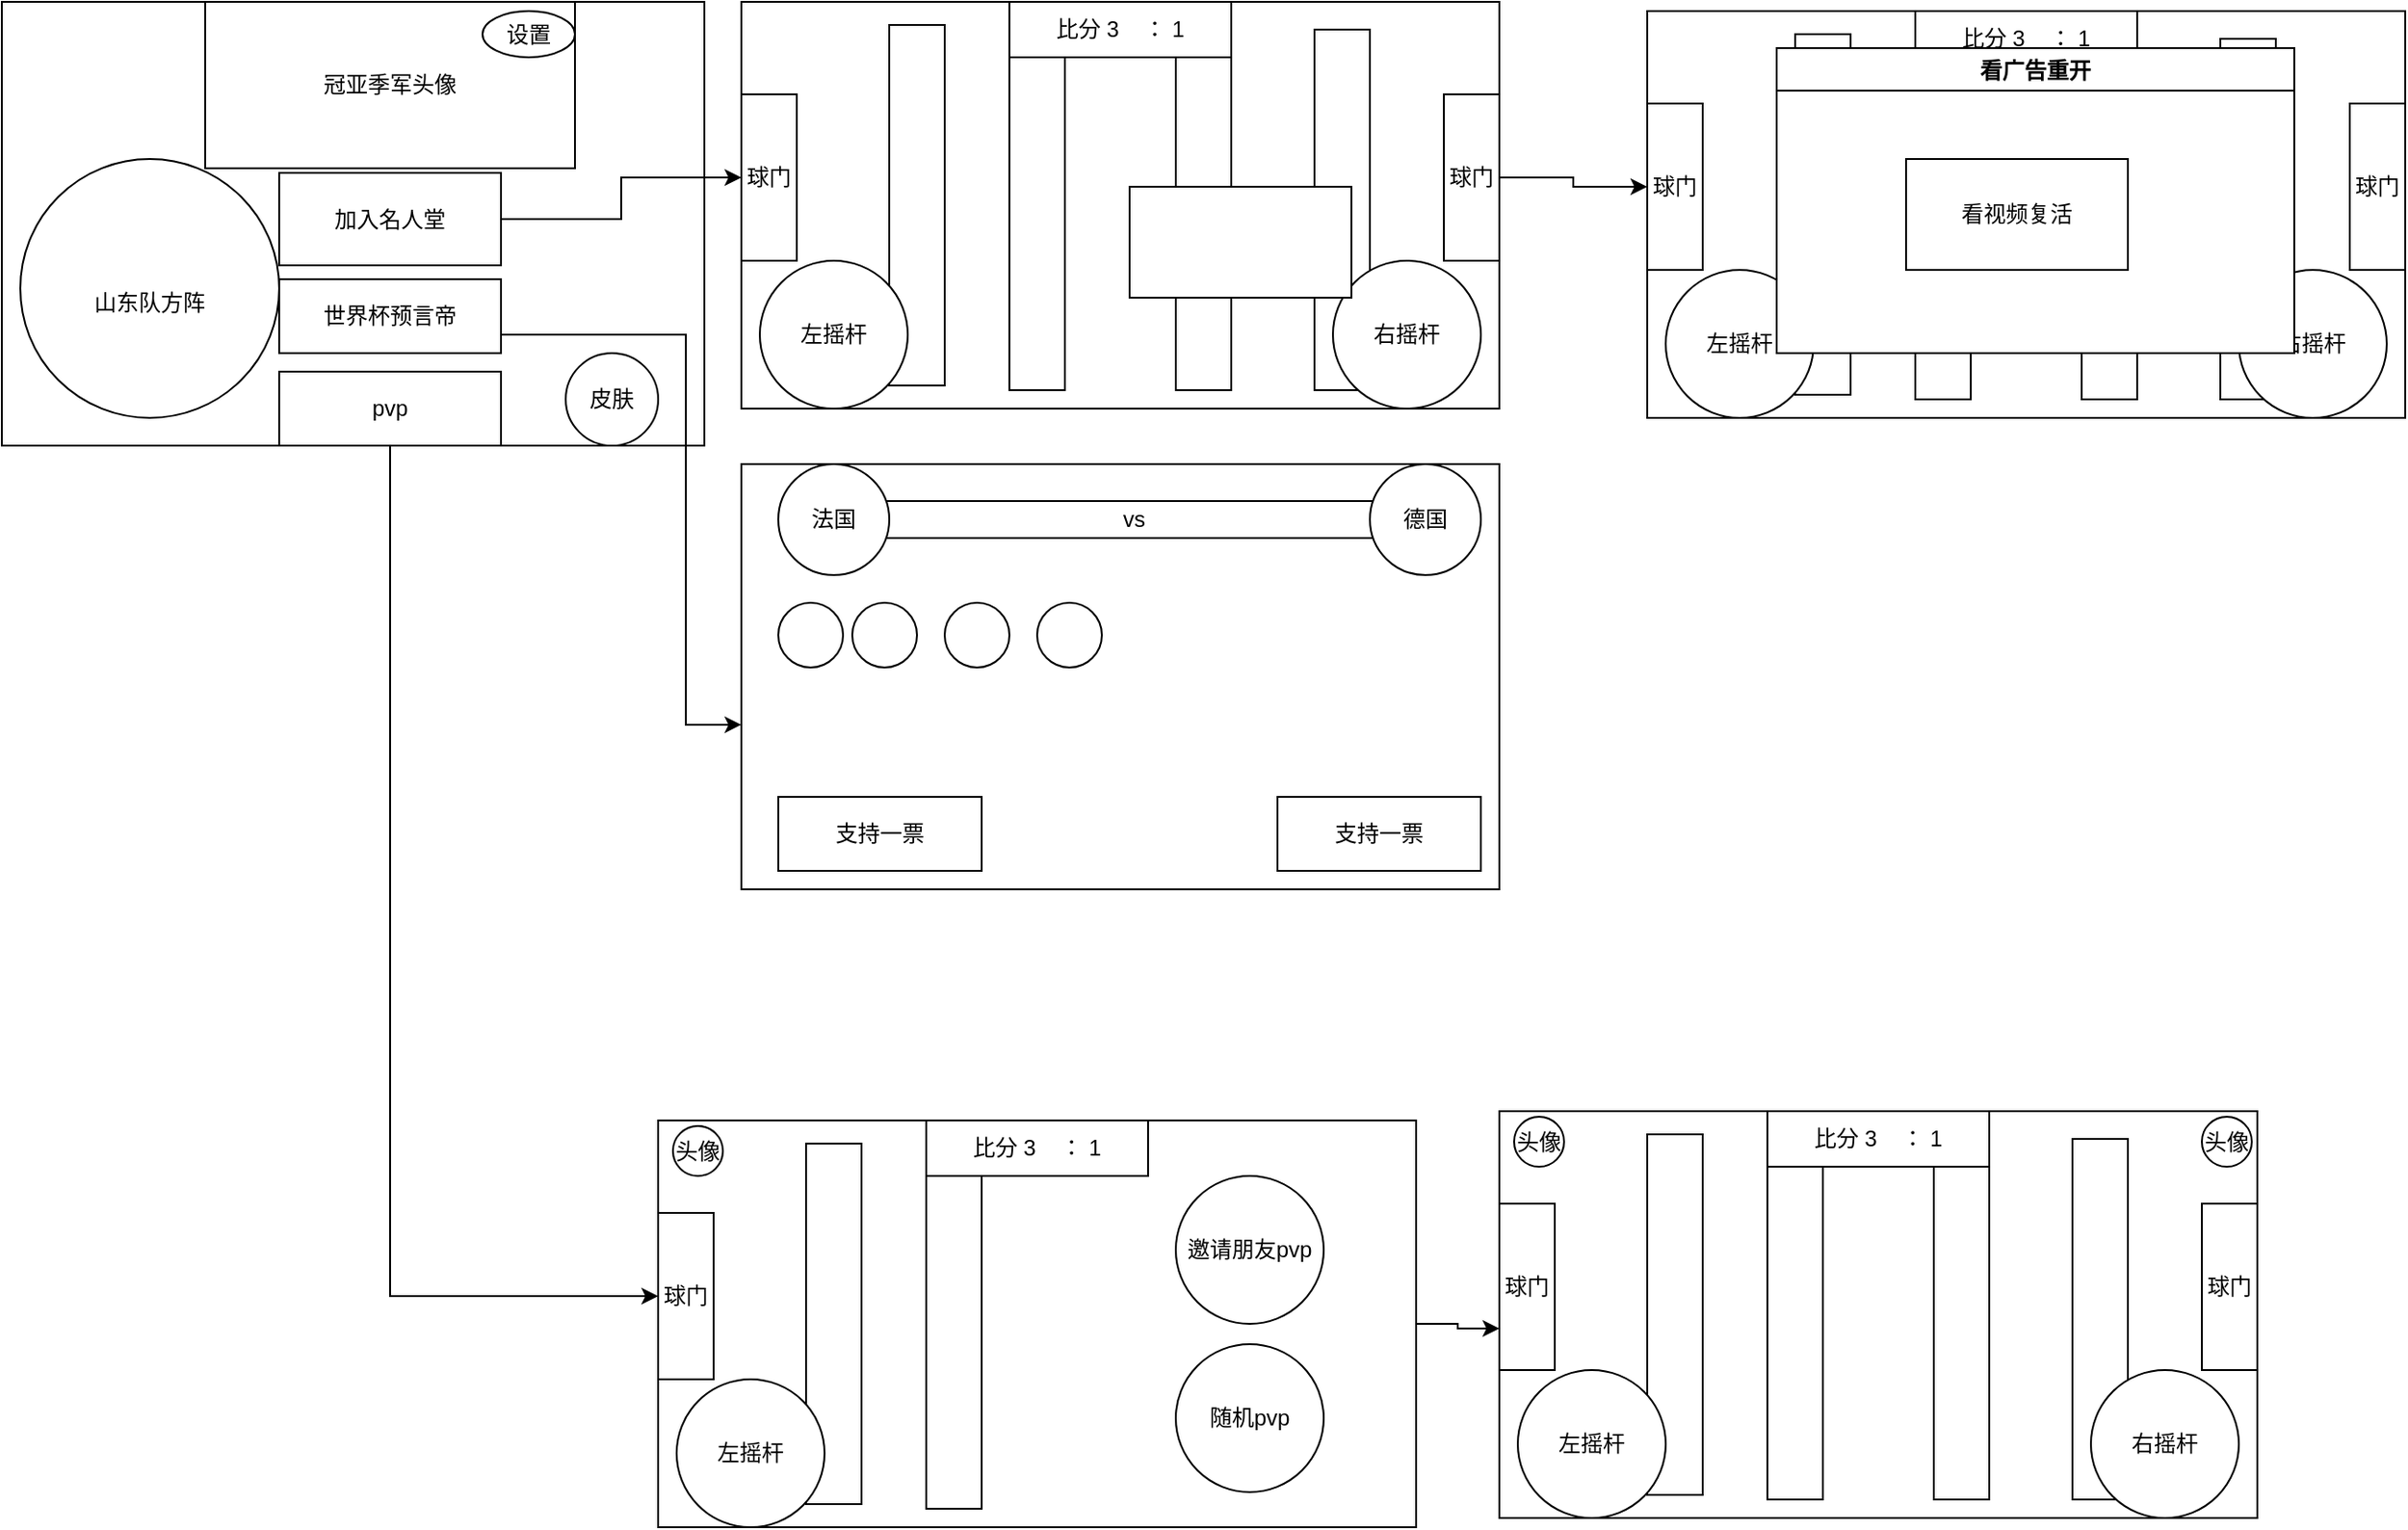 <mxfile version="16.5.3" type="github">
  <diagram id="eghM6rk3tN9IDZ9GqWnW" name="Page-1">
    <mxGraphModel dx="2249" dy="706" grid="1" gridSize="10" guides="1" tooltips="1" connect="1" arrows="1" fold="1" page="1" pageScale="1" pageWidth="827" pageHeight="1169" math="0" shadow="0">
      <root>
        <mxCell id="0" />
        <mxCell id="1" parent="0" />
        <mxCell id="U_4kd8qJBXth_c7u4eLx-2" value="" style="rounded=0;whiteSpace=wrap;html=1;" vertex="1" parent="1">
          <mxGeometry x="370" y="110" width="410" height="220" as="geometry" />
        </mxCell>
        <mxCell id="U_4kd8qJBXth_c7u4eLx-23" value="" style="rounded=0;whiteSpace=wrap;html=1;shadow=0;" vertex="1" parent="1">
          <mxGeometry x="605" y="125" width="30" height="195" as="geometry" />
        </mxCell>
        <mxCell id="U_4kd8qJBXth_c7u4eLx-24" value="" style="rounded=0;whiteSpace=wrap;html=1;shadow=0;" vertex="1" parent="1">
          <mxGeometry x="680" y="125" width="30" height="195" as="geometry" />
        </mxCell>
        <mxCell id="U_4kd8qJBXth_c7u4eLx-19" value="" style="rounded=0;whiteSpace=wrap;html=1;shadow=0;" vertex="1" parent="1">
          <mxGeometry x="450" y="122.5" width="30" height="195" as="geometry" />
        </mxCell>
        <mxCell id="U_4kd8qJBXth_c7u4eLx-21" value="" style="rounded=0;whiteSpace=wrap;html=1;shadow=0;" vertex="1" parent="1">
          <mxGeometry x="515" y="125" width="30" height="195" as="geometry" />
        </mxCell>
        <mxCell id="U_4kd8qJBXth_c7u4eLx-4" value="" style="rounded=0;whiteSpace=wrap;html=1;" vertex="1" parent="1">
          <mxGeometry x="-30" y="110" width="380" height="240" as="geometry" />
        </mxCell>
        <mxCell id="U_4kd8qJBXth_c7u4eLx-9" value="&lt;br&gt;山东队方阵" style="ellipse;whiteSpace=wrap;html=1;aspect=fixed;shadow=0;" vertex="1" parent="1">
          <mxGeometry x="-20" y="195" width="140" height="140" as="geometry" />
        </mxCell>
        <mxCell id="U_4kd8qJBXth_c7u4eLx-26" style="edgeStyle=orthogonalEdgeStyle;rounded=0;orthogonalLoop=1;jettySize=auto;html=1;exitX=1;exitY=0.5;exitDx=0;exitDy=0;entryX=0;entryY=0.5;entryDx=0;entryDy=0;" edge="1" parent="1" source="U_4kd8qJBXth_c7u4eLx-5" target="U_4kd8qJBXth_c7u4eLx-17">
          <mxGeometry relative="1" as="geometry" />
        </mxCell>
        <mxCell id="U_4kd8qJBXth_c7u4eLx-5" value="加入名人堂" style="rounded=0;whiteSpace=wrap;html=1;" vertex="1" parent="1">
          <mxGeometry x="120" y="202.5" width="120" height="50" as="geometry" />
        </mxCell>
        <mxCell id="U_4kd8qJBXth_c7u4eLx-73" style="edgeStyle=orthogonalEdgeStyle;rounded=0;orthogonalLoop=1;jettySize=auto;html=1;exitX=1;exitY=0.5;exitDx=0;exitDy=0;entryX=0;entryY=0.613;entryDx=0;entryDy=0;entryPerimeter=0;" edge="1" parent="1" source="U_4kd8qJBXth_c7u4eLx-6" target="U_4kd8qJBXth_c7u4eLx-43">
          <mxGeometry relative="1" as="geometry">
            <Array as="points">
              <mxPoint x="340" y="290" />
              <mxPoint x="340" y="501" />
            </Array>
          </mxGeometry>
        </mxCell>
        <mxCell id="U_4kd8qJBXth_c7u4eLx-6" value="世界杯预言帝" style="rounded=0;whiteSpace=wrap;html=1;" vertex="1" parent="1">
          <mxGeometry x="120" y="260" width="120" height="40" as="geometry" />
        </mxCell>
        <mxCell id="U_4kd8qJBXth_c7u4eLx-8" value="冠亚季军头像" style="rounded=0;whiteSpace=wrap;html=1;" vertex="1" parent="1">
          <mxGeometry x="80" y="110" width="200" height="90" as="geometry" />
        </mxCell>
        <mxCell id="U_4kd8qJBXth_c7u4eLx-10" value="左摇杆" style="ellipse;whiteSpace=wrap;html=1;aspect=fixed;shadow=0;" vertex="1" parent="1">
          <mxGeometry x="380" y="250" width="80" height="80" as="geometry" />
        </mxCell>
        <mxCell id="U_4kd8qJBXth_c7u4eLx-11" value="右摇杆" style="ellipse;whiteSpace=wrap;html=1;aspect=fixed;shadow=0;" vertex="1" parent="1">
          <mxGeometry x="690" y="250" width="80" height="80" as="geometry" />
        </mxCell>
        <mxCell id="U_4kd8qJBXth_c7u4eLx-12" value="比分 3&amp;nbsp; &amp;nbsp; ： 1" style="rounded=0;whiteSpace=wrap;html=1;shadow=0;" vertex="1" parent="1">
          <mxGeometry x="515" y="110" width="120" height="30" as="geometry" />
        </mxCell>
        <mxCell id="U_4kd8qJBXth_c7u4eLx-13" value="设置" style="ellipse;whiteSpace=wrap;html=1;shadow=0;" vertex="1" parent="1">
          <mxGeometry x="230" y="115" width="50" height="25" as="geometry" />
        </mxCell>
        <mxCell id="U_4kd8qJBXth_c7u4eLx-87" style="edgeStyle=orthogonalEdgeStyle;rounded=0;orthogonalLoop=1;jettySize=auto;html=1;exitX=0.5;exitY=1;exitDx=0;exitDy=0;entryX=0;entryY=0.5;entryDx=0;entryDy=0;" edge="1" parent="1" source="U_4kd8qJBXth_c7u4eLx-14" target="U_4kd8qJBXth_c7u4eLx-82">
          <mxGeometry relative="1" as="geometry" />
        </mxCell>
        <mxCell id="U_4kd8qJBXth_c7u4eLx-14" value="pvp" style="rounded=0;whiteSpace=wrap;html=1;shadow=0;" vertex="1" parent="1">
          <mxGeometry x="120" y="310" width="120" height="40" as="geometry" />
        </mxCell>
        <mxCell id="U_4kd8qJBXth_c7u4eLx-17" value="球门" style="rounded=0;whiteSpace=wrap;html=1;shadow=0;" vertex="1" parent="1">
          <mxGeometry x="370" y="160" width="30" height="90" as="geometry" />
        </mxCell>
        <mxCell id="U_4kd8qJBXth_c7u4eLx-40" style="edgeStyle=orthogonalEdgeStyle;rounded=0;orthogonalLoop=1;jettySize=auto;html=1;exitX=1;exitY=0.5;exitDx=0;exitDy=0;" edge="1" parent="1" source="U_4kd8qJBXth_c7u4eLx-18" target="U_4kd8qJBXth_c7u4eLx-35">
          <mxGeometry relative="1" as="geometry" />
        </mxCell>
        <mxCell id="U_4kd8qJBXth_c7u4eLx-18" value="球门" style="rounded=0;whiteSpace=wrap;html=1;shadow=0;" vertex="1" parent="1">
          <mxGeometry x="750" y="160" width="30" height="90" as="geometry" />
        </mxCell>
        <mxCell id="U_4kd8qJBXth_c7u4eLx-27" value="" style="rounded=0;whiteSpace=wrap;html=1;" vertex="1" parent="1">
          <mxGeometry x="860" y="115" width="410" height="220" as="geometry" />
        </mxCell>
        <mxCell id="U_4kd8qJBXth_c7u4eLx-28" value="" style="rounded=0;whiteSpace=wrap;html=1;shadow=0;" vertex="1" parent="1">
          <mxGeometry x="1095" y="130" width="30" height="195" as="geometry" />
        </mxCell>
        <mxCell id="U_4kd8qJBXth_c7u4eLx-29" value="" style="rounded=0;whiteSpace=wrap;html=1;shadow=0;" vertex="1" parent="1">
          <mxGeometry x="1170" y="130" width="30" height="195" as="geometry" />
        </mxCell>
        <mxCell id="U_4kd8qJBXth_c7u4eLx-30" value="" style="rounded=0;whiteSpace=wrap;html=1;shadow=0;" vertex="1" parent="1">
          <mxGeometry x="940" y="127.5" width="30" height="195" as="geometry" />
        </mxCell>
        <mxCell id="U_4kd8qJBXth_c7u4eLx-31" value="" style="rounded=0;whiteSpace=wrap;html=1;shadow=0;" vertex="1" parent="1">
          <mxGeometry x="1005" y="130" width="30" height="195" as="geometry" />
        </mxCell>
        <mxCell id="U_4kd8qJBXth_c7u4eLx-32" value="左摇杆" style="ellipse;whiteSpace=wrap;html=1;aspect=fixed;shadow=0;" vertex="1" parent="1">
          <mxGeometry x="870" y="255" width="80" height="80" as="geometry" />
        </mxCell>
        <mxCell id="U_4kd8qJBXth_c7u4eLx-33" value="右摇杆" style="ellipse;whiteSpace=wrap;html=1;aspect=fixed;shadow=0;" vertex="1" parent="1">
          <mxGeometry x="1180" y="255" width="80" height="80" as="geometry" />
        </mxCell>
        <mxCell id="U_4kd8qJBXth_c7u4eLx-34" value="比分 3&amp;nbsp; &amp;nbsp; ： 1" style="rounded=0;whiteSpace=wrap;html=1;shadow=0;" vertex="1" parent="1">
          <mxGeometry x="1005" y="115" width="120" height="30" as="geometry" />
        </mxCell>
        <mxCell id="U_4kd8qJBXth_c7u4eLx-35" value="球门" style="rounded=0;whiteSpace=wrap;html=1;shadow=0;" vertex="1" parent="1">
          <mxGeometry x="860" y="165" width="30" height="90" as="geometry" />
        </mxCell>
        <mxCell id="U_4kd8qJBXth_c7u4eLx-36" value="球门" style="rounded=0;whiteSpace=wrap;html=1;shadow=0;" vertex="1" parent="1">
          <mxGeometry x="1240" y="165" width="30" height="90" as="geometry" />
        </mxCell>
        <mxCell id="U_4kd8qJBXth_c7u4eLx-37" value="看广告重开" style="swimlane;shadow=0;gradientColor=#ffffff;swimlaneFillColor=default;" vertex="1" parent="1">
          <mxGeometry x="930" y="135" width="280" height="165" as="geometry" />
        </mxCell>
        <mxCell id="U_4kd8qJBXth_c7u4eLx-39" value="看视频复活" style="rounded=0;whiteSpace=wrap;html=1;shadow=0;gradientColor=#ffffff;" vertex="1" parent="U_4kd8qJBXth_c7u4eLx-37">
          <mxGeometry x="70" y="60" width="120" height="60" as="geometry" />
        </mxCell>
        <mxCell id="U_4kd8qJBXth_c7u4eLx-38" value="" style="rounded=0;whiteSpace=wrap;html=1;shadow=0;gradientColor=#ffffff;" vertex="1" parent="1">
          <mxGeometry x="580" y="210" width="120" height="60" as="geometry" />
        </mxCell>
        <mxCell id="U_4kd8qJBXth_c7u4eLx-43" value="" style="rounded=0;whiteSpace=wrap;html=1;shadow=0;gradientColor=#ffffff;" vertex="1" parent="1">
          <mxGeometry x="370" y="360" width="410" height="230" as="geometry" />
        </mxCell>
        <mxCell id="U_4kd8qJBXth_c7u4eLx-44" value="vs" style="rounded=0;whiteSpace=wrap;html=1;shadow=0;gradientColor=#ffffff;" vertex="1" parent="1">
          <mxGeometry x="405" y="380" width="355" height="20" as="geometry" />
        </mxCell>
        <mxCell id="U_4kd8qJBXth_c7u4eLx-46" value="法国" style="ellipse;whiteSpace=wrap;html=1;aspect=fixed;shadow=0;gradientColor=#ffffff;" vertex="1" parent="1">
          <mxGeometry x="390" y="360" width="60" height="60" as="geometry" />
        </mxCell>
        <mxCell id="U_4kd8qJBXth_c7u4eLx-47" value="德国" style="ellipse;whiteSpace=wrap;html=1;aspect=fixed;shadow=0;gradientColor=#ffffff;" vertex="1" parent="1">
          <mxGeometry x="710" y="360" width="60" height="60" as="geometry" />
        </mxCell>
        <mxCell id="U_4kd8qJBXth_c7u4eLx-48" value="" style="ellipse;whiteSpace=wrap;html=1;aspect=fixed;shadow=0;gradientColor=#ffffff;" vertex="1" parent="1">
          <mxGeometry x="390" y="435" width="35" height="35" as="geometry" />
        </mxCell>
        <mxCell id="U_4kd8qJBXth_c7u4eLx-49" value="" style="ellipse;whiteSpace=wrap;html=1;aspect=fixed;shadow=0;gradientColor=#ffffff;" vertex="1" parent="1">
          <mxGeometry x="430" y="435" width="35" height="35" as="geometry" />
        </mxCell>
        <mxCell id="U_4kd8qJBXth_c7u4eLx-50" value="" style="ellipse;whiteSpace=wrap;html=1;aspect=fixed;shadow=0;gradientColor=#ffffff;" vertex="1" parent="1">
          <mxGeometry x="480" y="435" width="35" height="35" as="geometry" />
        </mxCell>
        <mxCell id="U_4kd8qJBXth_c7u4eLx-51" value="" style="ellipse;whiteSpace=wrap;html=1;aspect=fixed;shadow=0;gradientColor=#ffffff;" vertex="1" parent="1">
          <mxGeometry x="530" y="435" width="35" height="35" as="geometry" />
        </mxCell>
        <mxCell id="U_4kd8qJBXth_c7u4eLx-54" value="支持一票" style="rounded=0;whiteSpace=wrap;html=1;shadow=0;gradientColor=#ffffff;" vertex="1" parent="1">
          <mxGeometry x="390" y="540" width="110" height="40" as="geometry" />
        </mxCell>
        <mxCell id="U_4kd8qJBXth_c7u4eLx-55" value="支持一票" style="rounded=0;whiteSpace=wrap;html=1;shadow=0;gradientColor=#ffffff;" vertex="1" parent="1">
          <mxGeometry x="660" y="540" width="110" height="40" as="geometry" />
        </mxCell>
        <mxCell id="U_4kd8qJBXth_c7u4eLx-58" value="" style="rounded=0;whiteSpace=wrap;html=1;" vertex="1" parent="1">
          <mxGeometry x="780" y="710" width="410" height="220" as="geometry" />
        </mxCell>
        <mxCell id="U_4kd8qJBXth_c7u4eLx-59" value="" style="rounded=0;whiteSpace=wrap;html=1;shadow=0;" vertex="1" parent="1">
          <mxGeometry x="1015" y="730" width="30" height="190" as="geometry" />
        </mxCell>
        <mxCell id="U_4kd8qJBXth_c7u4eLx-60" value="" style="rounded=0;whiteSpace=wrap;html=1;shadow=0;" vertex="1" parent="1">
          <mxGeometry x="1090" y="725" width="30" height="195" as="geometry" />
        </mxCell>
        <mxCell id="U_4kd8qJBXth_c7u4eLx-61" value="" style="rounded=0;whiteSpace=wrap;html=1;shadow=0;" vertex="1" parent="1">
          <mxGeometry x="860" y="722.5" width="30" height="195" as="geometry" />
        </mxCell>
        <mxCell id="U_4kd8qJBXth_c7u4eLx-62" value="" style="rounded=0;whiteSpace=wrap;html=1;shadow=0;" vertex="1" parent="1">
          <mxGeometry x="925" y="725" width="30" height="195" as="geometry" />
        </mxCell>
        <mxCell id="U_4kd8qJBXth_c7u4eLx-63" value="左摇杆" style="ellipse;whiteSpace=wrap;html=1;aspect=fixed;shadow=0;" vertex="1" parent="1">
          <mxGeometry x="790" y="850" width="80" height="80" as="geometry" />
        </mxCell>
        <mxCell id="U_4kd8qJBXth_c7u4eLx-64" value="右摇杆" style="ellipse;whiteSpace=wrap;html=1;aspect=fixed;shadow=0;" vertex="1" parent="1">
          <mxGeometry x="1100" y="850" width="80" height="80" as="geometry" />
        </mxCell>
        <mxCell id="U_4kd8qJBXth_c7u4eLx-65" value="比分 3&amp;nbsp; &amp;nbsp; ： 1" style="rounded=0;whiteSpace=wrap;html=1;shadow=0;" vertex="1" parent="1">
          <mxGeometry x="925" y="710" width="120" height="30" as="geometry" />
        </mxCell>
        <mxCell id="U_4kd8qJBXth_c7u4eLx-66" value="球门" style="rounded=0;whiteSpace=wrap;html=1;shadow=0;" vertex="1" parent="1">
          <mxGeometry x="780" y="760" width="30" height="90" as="geometry" />
        </mxCell>
        <mxCell id="U_4kd8qJBXth_c7u4eLx-67" value="球门" style="rounded=0;whiteSpace=wrap;html=1;shadow=0;" vertex="1" parent="1">
          <mxGeometry x="1160" y="760" width="30" height="90" as="geometry" />
        </mxCell>
        <mxCell id="U_4kd8qJBXth_c7u4eLx-69" value="头像" style="ellipse;whiteSpace=wrap;html=1;aspect=fixed;shadow=0;gradientColor=#ffffff;" vertex="1" parent="1">
          <mxGeometry x="788" y="713" width="27" height="27" as="geometry" />
        </mxCell>
        <mxCell id="U_4kd8qJBXth_c7u4eLx-70" value="头像" style="ellipse;whiteSpace=wrap;html=1;aspect=fixed;shadow=0;gradientColor=#ffffff;" vertex="1" parent="1">
          <mxGeometry x="1160" y="713" width="27" height="27" as="geometry" />
        </mxCell>
        <mxCell id="U_4kd8qJBXth_c7u4eLx-42" value="皮肤" style="ellipse;whiteSpace=wrap;html=1;aspect=fixed;shadow=0;gradientColor=#ffffff;" vertex="1" parent="1">
          <mxGeometry x="275" y="300" width="50" height="50" as="geometry" />
        </mxCell>
        <mxCell id="U_4kd8qJBXth_c7u4eLx-88" style="edgeStyle=orthogonalEdgeStyle;rounded=0;orthogonalLoop=1;jettySize=auto;html=1;exitX=1;exitY=0.5;exitDx=0;exitDy=0;entryX=0;entryY=0.75;entryDx=0;entryDy=0;" edge="1" parent="1" source="U_4kd8qJBXth_c7u4eLx-74" target="U_4kd8qJBXth_c7u4eLx-66">
          <mxGeometry relative="1" as="geometry" />
        </mxCell>
        <mxCell id="U_4kd8qJBXth_c7u4eLx-74" value="" style="rounded=0;whiteSpace=wrap;html=1;" vertex="1" parent="1">
          <mxGeometry x="325" y="715" width="410" height="220" as="geometry" />
        </mxCell>
        <mxCell id="U_4kd8qJBXth_c7u4eLx-77" value="" style="rounded=0;whiteSpace=wrap;html=1;shadow=0;" vertex="1" parent="1">
          <mxGeometry x="405" y="727.5" width="30" height="195" as="geometry" />
        </mxCell>
        <mxCell id="U_4kd8qJBXth_c7u4eLx-78" value="" style="rounded=0;whiteSpace=wrap;html=1;shadow=0;" vertex="1" parent="1">
          <mxGeometry x="470" y="730" width="30" height="195" as="geometry" />
        </mxCell>
        <mxCell id="U_4kd8qJBXth_c7u4eLx-79" value="左摇杆" style="ellipse;whiteSpace=wrap;html=1;aspect=fixed;shadow=0;" vertex="1" parent="1">
          <mxGeometry x="335" y="855" width="80" height="80" as="geometry" />
        </mxCell>
        <mxCell id="U_4kd8qJBXth_c7u4eLx-81" value="比分 3&amp;nbsp; &amp;nbsp; ： 1" style="rounded=0;whiteSpace=wrap;html=1;shadow=0;" vertex="1" parent="1">
          <mxGeometry x="470" y="715" width="120" height="30" as="geometry" />
        </mxCell>
        <mxCell id="U_4kd8qJBXth_c7u4eLx-82" value="球门" style="rounded=0;whiteSpace=wrap;html=1;shadow=0;" vertex="1" parent="1">
          <mxGeometry x="325" y="765" width="30" height="90" as="geometry" />
        </mxCell>
        <mxCell id="U_4kd8qJBXth_c7u4eLx-84" value="头像" style="ellipse;whiteSpace=wrap;html=1;aspect=fixed;shadow=0;gradientColor=#ffffff;" vertex="1" parent="1">
          <mxGeometry x="333" y="718" width="27" height="27" as="geometry" />
        </mxCell>
        <mxCell id="U_4kd8qJBXth_c7u4eLx-85" value="邀请朋友pvp" style="ellipse;whiteSpace=wrap;html=1;aspect=fixed;shadow=0;gradientColor=#ffffff;" vertex="1" parent="1">
          <mxGeometry x="605" y="745" width="80" height="80" as="geometry" />
        </mxCell>
        <mxCell id="U_4kd8qJBXth_c7u4eLx-86" value="随机pvp" style="ellipse;whiteSpace=wrap;html=1;aspect=fixed;shadow=0;gradientColor=#ffffff;" vertex="1" parent="1">
          <mxGeometry x="605" y="836" width="80" height="80" as="geometry" />
        </mxCell>
      </root>
    </mxGraphModel>
  </diagram>
</mxfile>
